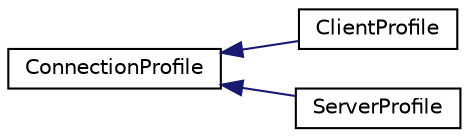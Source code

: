 digraph "Graphical Class Hierarchy"
{
  edge [fontname="Helvetica",fontsize="10",labelfontname="Helvetica",labelfontsize="10"];
  node [fontname="Helvetica",fontsize="10",shape=record];
  rankdir="LR";
  Node0 [label="ConnectionProfile",height=0.2,width=0.4,color="black", fillcolor="white", style="filled",URL="$classConnectionProfile.html"];
  Node0 -> Node1 [dir="back",color="midnightblue",fontsize="10",style="solid",fontname="Helvetica"];
  Node1 [label="ClientProfile",height=0.2,width=0.4,color="black", fillcolor="white", style="filled",URL="$classClientProfile.html"];
  Node0 -> Node2 [dir="back",color="midnightblue",fontsize="10",style="solid",fontname="Helvetica"];
  Node2 [label="ServerProfile",height=0.2,width=0.4,color="black", fillcolor="white", style="filled",URL="$classServerProfile.html"];
}
